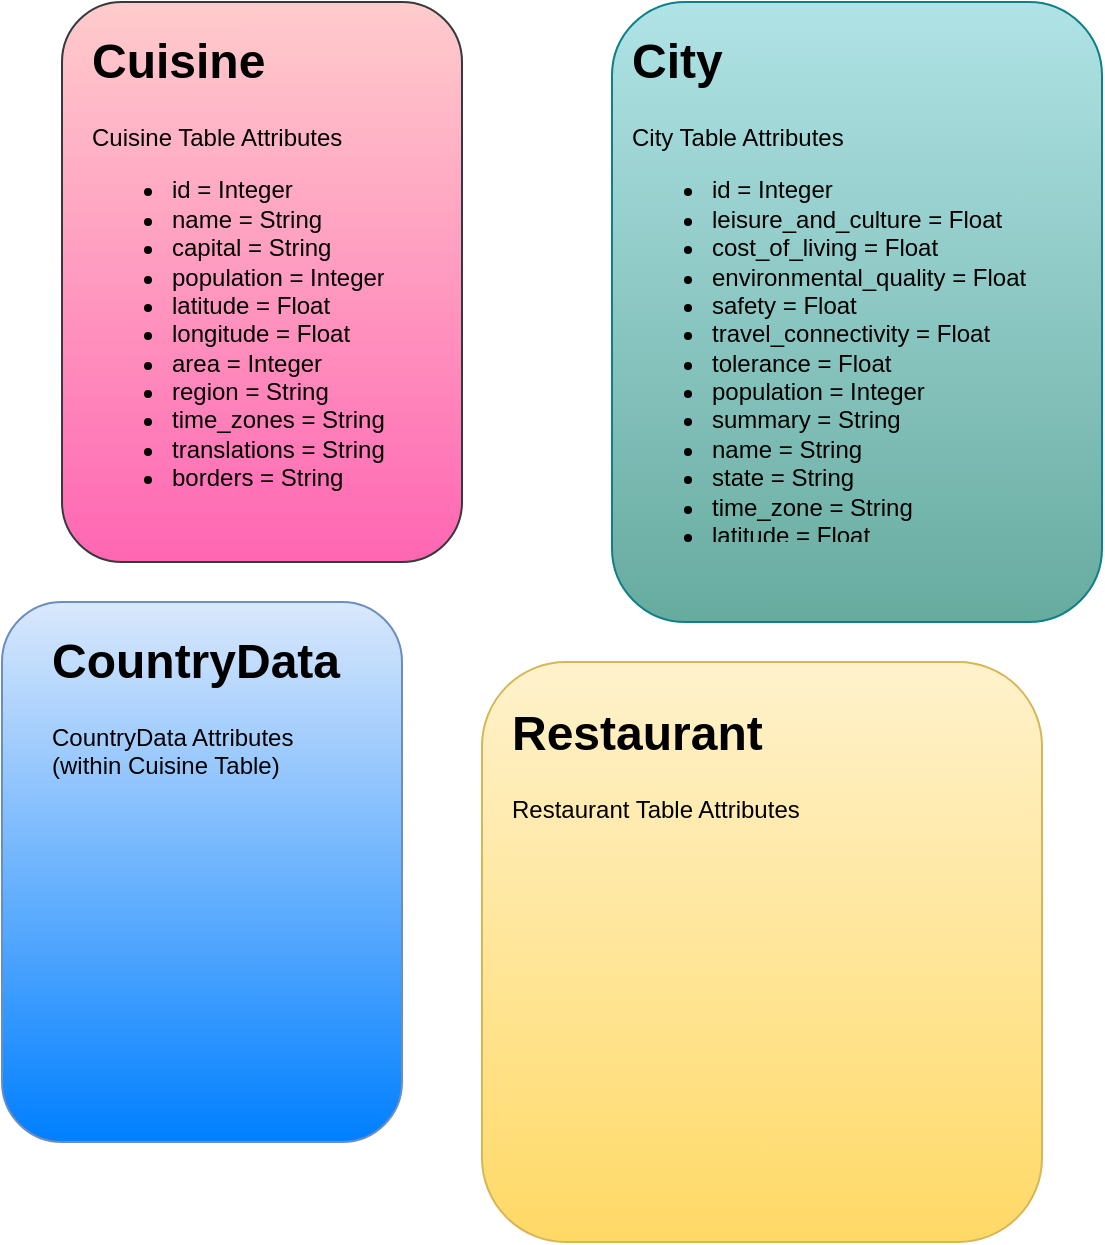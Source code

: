 <mxfile version="14.5.0" type="gitlab">
  <diagram id="JgNja9hiJComwc5C3hM6" name="Page-1">
    <mxGraphModel dx="1120" dy="744" grid="1" gridSize="10" guides="1" tooltips="1" connect="1" arrows="1" fold="1" page="1" pageScale="1" pageWidth="850" pageHeight="1100" math="0" shadow="0">
      <root>
        <mxCell id="0" />
        <mxCell id="1" parent="0" />
        <mxCell id="G5MLiU9EDqKhmN2XC5zn-6" value="" style="rounded=1;whiteSpace=wrap;html=1;fillColor=#ffcccc;strokeColor=#36393d;gradientColor=#FF66B3;" parent="1" vertex="1">
          <mxGeometry x="90" y="350" width="200" height="280" as="geometry" />
        </mxCell>
        <mxCell id="G5MLiU9EDqKhmN2XC5zn-7" value="" style="rounded=1;whiteSpace=wrap;html=1;fillColor=#b0e3e6;strokeColor=#0e8088;gradientColor=#67AB9F;" parent="1" vertex="1">
          <mxGeometry x="365" y="350" width="245" height="310" as="geometry" />
        </mxCell>
        <mxCell id="G5MLiU9EDqKhmN2XC5zn-8" value="" style="rounded=1;whiteSpace=wrap;html=1;fillColor=#fff2cc;strokeColor=#d6b656;gradientColor=#ffd966;" parent="1" vertex="1">
          <mxGeometry x="300" y="680" width="280" height="290" as="geometry" />
        </mxCell>
        <mxCell id="G5MLiU9EDqKhmN2XC5zn-9" value="" style="rounded=1;whiteSpace=wrap;html=1;fillColor=#dae8fc;strokeColor=#6c8ebf;gradientColor=#007FFF;" parent="1" vertex="1">
          <mxGeometry x="60" y="650" width="200" height="270" as="geometry" />
        </mxCell>
        <mxCell id="G5MLiU9EDqKhmN2XC5zn-10" value="&lt;h1&gt;Cuisine&lt;/h1&gt;&lt;p&gt;Cuisine Table Attributes&lt;/p&gt;&lt;ul&gt;&lt;li&gt;id = Integer&lt;/li&gt;&lt;li&gt;name = String&lt;/li&gt;&lt;li&gt;capital = String&lt;/li&gt;&lt;li&gt;population = Integer&lt;/li&gt;&lt;li&gt;latitude = Float&lt;/li&gt;&lt;li&gt;longitude = Float&lt;/li&gt;&lt;li&gt;area = Integer&lt;/li&gt;&lt;li&gt;region = String&lt;/li&gt;&lt;li&gt;time_zones = String&lt;/li&gt;&lt;li&gt;translations = String&lt;/li&gt;&lt;li&gt;borders = String&lt;/li&gt;&lt;/ul&gt;&lt;p&gt;&lt;/p&gt;" style="text;html=1;strokeColor=none;fillColor=none;spacing=5;spacingTop=-20;whiteSpace=wrap;overflow=hidden;rounded=0;" parent="1" vertex="1">
          <mxGeometry x="100" y="360" width="180" height="250" as="geometry" />
        </mxCell>
        <mxCell id="G5MLiU9EDqKhmN2XC5zn-11" value="&lt;h1&gt;City&lt;/h1&gt;&lt;div&gt;City Table Attributes&lt;/div&gt;&lt;div&gt;&lt;ul&gt;&lt;li&gt;id = Integer&lt;/li&gt;&lt;li&gt;leisure_and_culture = Float&lt;/li&gt;&lt;li&gt;cost_of_living = Float&lt;/li&gt;&lt;li&gt;environmental_quality = Float&lt;/li&gt;&lt;li&gt;safety = Float&lt;/li&gt;&lt;li&gt;travel_connectivity = Float&lt;/li&gt;&lt;li&gt;tolerance = Float&lt;/li&gt;&lt;li&gt;population = Integer&lt;/li&gt;&lt;li&gt;summary = String&lt;/li&gt;&lt;li&gt;name = String&lt;/li&gt;&lt;li&gt;state = String&lt;/li&gt;&lt;li&gt;time_zone = String&lt;/li&gt;&lt;li&gt;latitude = Float&lt;/li&gt;&lt;li&gt;longitude = Float&lt;br&gt;&lt;/li&gt;&lt;/ul&gt;&lt;/div&gt;" style="text;html=1;strokeColor=none;fillColor=none;spacing=5;spacingTop=-20;whiteSpace=wrap;overflow=hidden;rounded=0;" parent="1" vertex="1">
          <mxGeometry x="370" y="360" width="220" height="260" as="geometry" />
        </mxCell>
        <mxCell id="G5MLiU9EDqKhmN2XC5zn-12" value="&lt;h1&gt;Restaurant&lt;/h1&gt;&lt;div&gt;Restaurant Table Attributes&lt;/div&gt;" style="text;html=1;strokeColor=none;fillColor=none;spacing=5;spacingTop=-20;whiteSpace=wrap;overflow=hidden;rounded=0;" parent="1" vertex="1">
          <mxGeometry x="310" y="696" width="260" height="245" as="geometry" />
        </mxCell>
        <mxCell id="G5MLiU9EDqKhmN2XC5zn-13" value="&lt;h1&gt;CountryData&lt;/h1&gt;&lt;div&gt;CountryData Attributes (within Cuisine Table)&lt;/div&gt;" style="text;html=1;strokeColor=none;fillColor=none;spacing=5;spacingTop=-20;whiteSpace=wrap;overflow=hidden;rounded=0;" parent="1" vertex="1">
          <mxGeometry x="80" y="660" width="160" height="170" as="geometry" />
        </mxCell>
      </root>
    </mxGraphModel>
  </diagram>
</mxfile>
